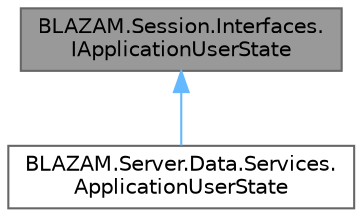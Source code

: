 digraph "BLAZAM.Session.Interfaces.IApplicationUserState"
{
 // LATEX_PDF_SIZE
  bgcolor="transparent";
  edge [fontname=Helvetica,fontsize=10,labelfontname=Helvetica,labelfontsize=10];
  node [fontname=Helvetica,fontsize=10,shape=box,height=0.2,width=0.4];
  Node1 [id="Node000001",label="BLAZAM.Session.Interfaces.\lIApplicationUserState",height=0.2,width=0.4,color="gray40", fillcolor="grey60", style="filled", fontcolor="black",tooltip=" "];
  Node1 -> Node2 [id="edge2_Node000001_Node000002",dir="back",color="steelblue1",style="solid",tooltip=" "];
  Node2 [id="Node000002",label="BLAZAM.Server.Data.Services.\lApplicationUserState",height=0.2,width=0.4,color="gray40", fillcolor="white", style="filled",URL="$class_b_l_a_z_a_m_1_1_server_1_1_data_1_1_services_1_1_application_user_state.html",tooltip="An application user state as managed by the ApplicationUserStateService"];
}
